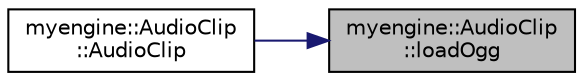 digraph "myengine::AudioClip::loadOgg"
{
 // LATEX_PDF_SIZE
  edge [fontname="Helvetica",fontsize="10",labelfontname="Helvetica",labelfontsize="10"];
  node [fontname="Helvetica",fontsize="10",shape=record];
  rankdir="RL";
  Node1 [label="myengine::AudioClip\l::loadOgg",height=0.2,width=0.4,color="black", fillcolor="grey75", style="filled", fontcolor="black",tooltip="Loads an .ogg audio file."];
  Node1 -> Node2 [dir="back",color="midnightblue",fontsize="10",style="solid",fontname="Helvetica"];
  Node2 [label="myengine::AudioClip\l::AudioClip",height=0.2,width=0.4,color="black", fillcolor="white", style="filled",URL="$structmyengine_1_1_audio_clip.html#a6eb1bd1974bbc93c8559e8f56a31446b",tooltip="Initialises the AudioClip."];
}
